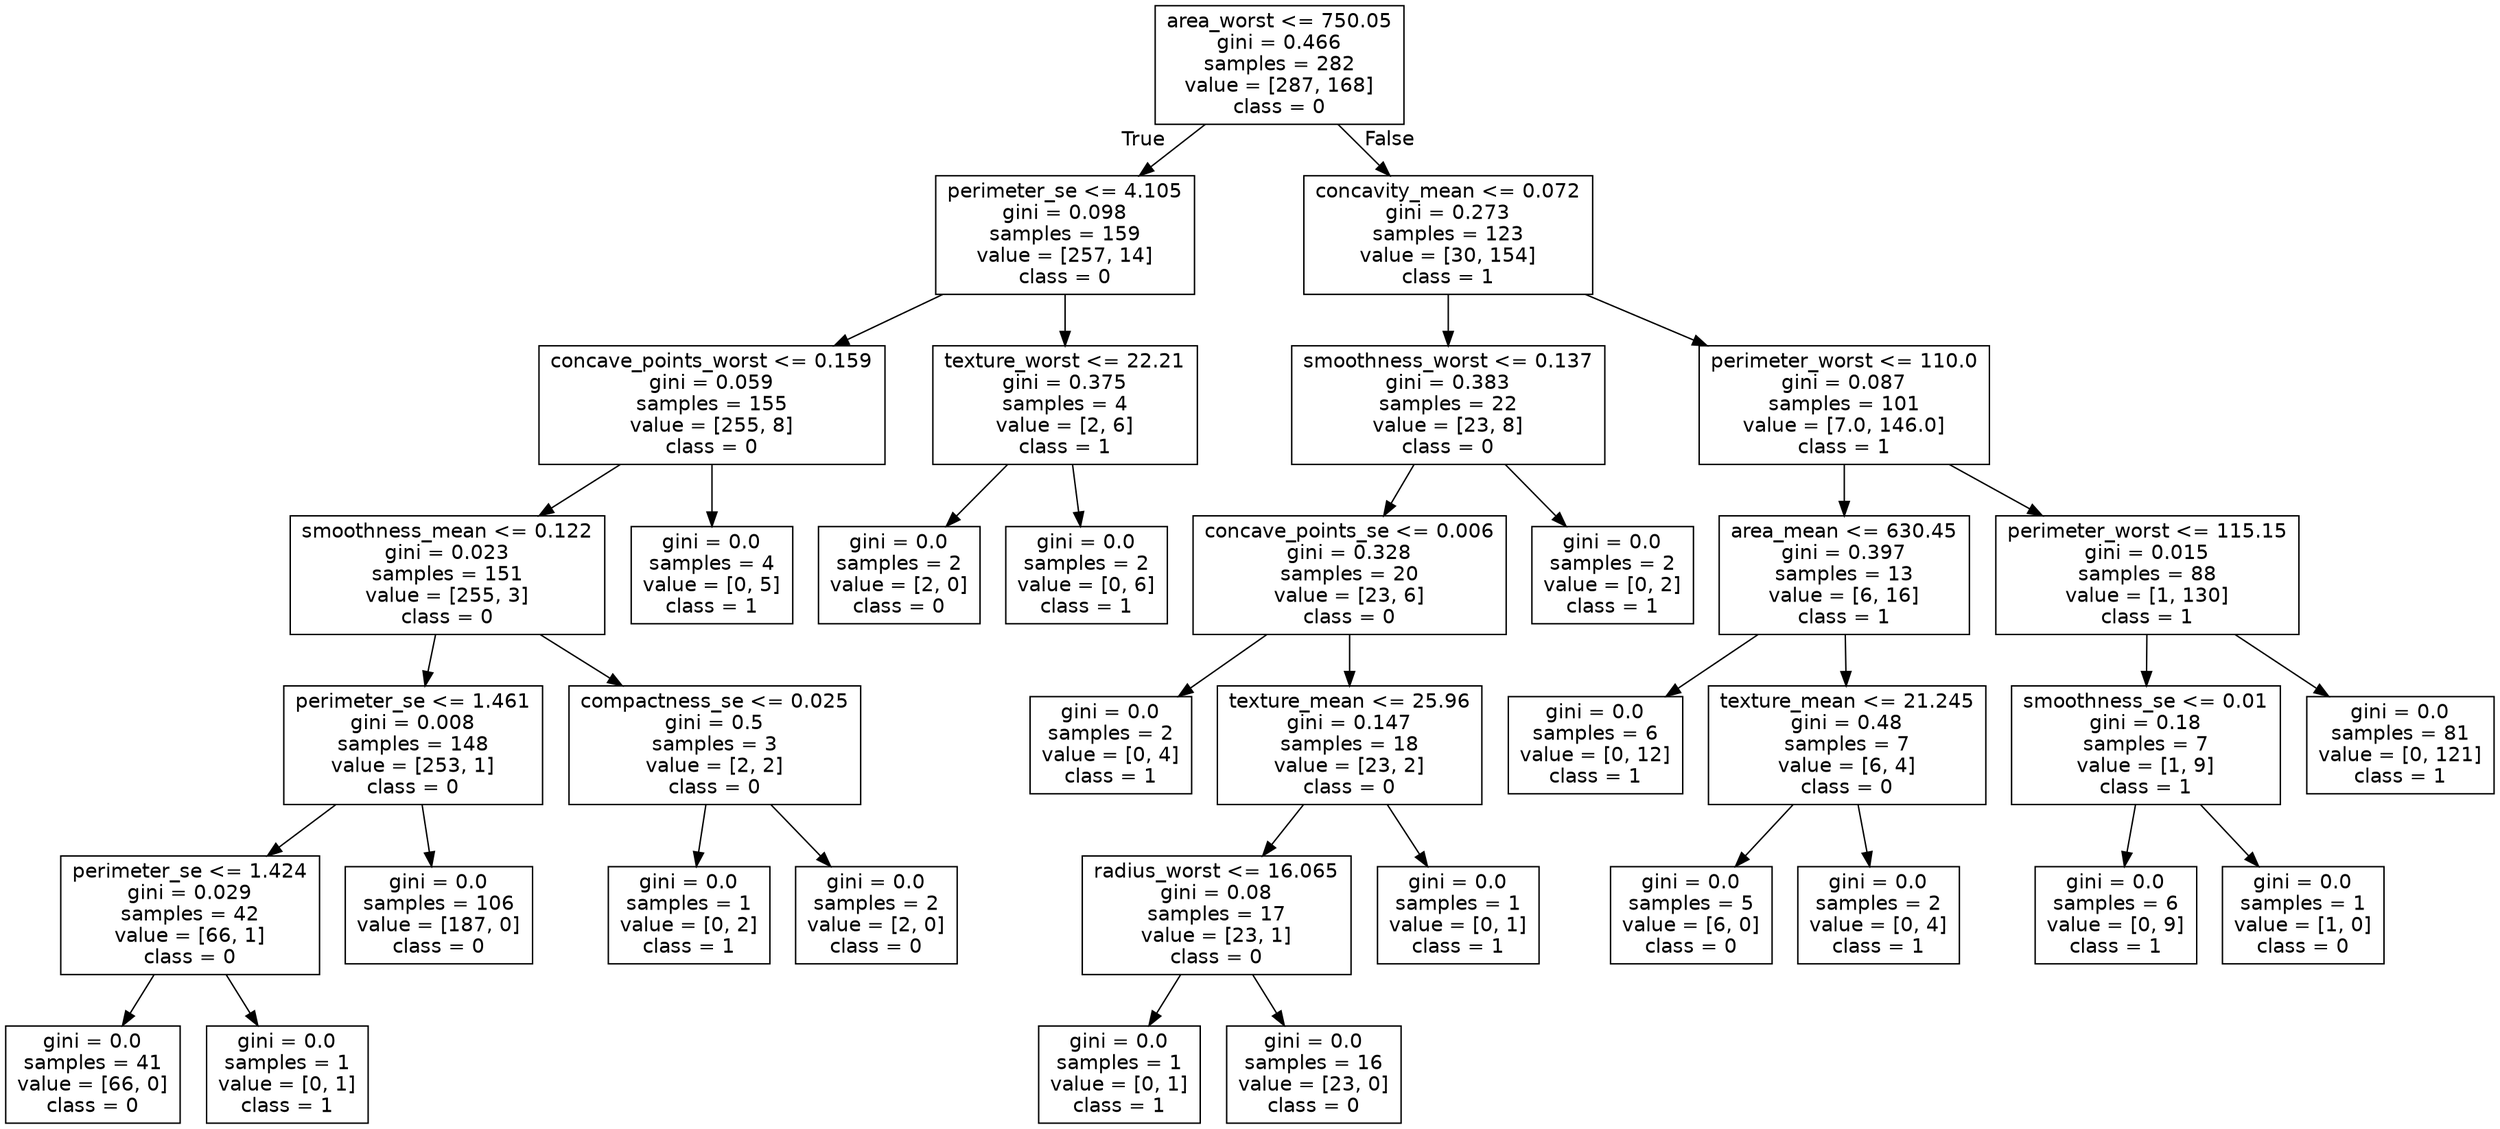 digraph Tree {
node [shape=box, fontname="helvetica"] ;
edge [fontname="helvetica"] ;
0 [label="area_worst <= 750.05\ngini = 0.466\nsamples = 282\nvalue = [287, 168]\nclass = 0"] ;
1 [label="perimeter_se <= 4.105\ngini = 0.098\nsamples = 159\nvalue = [257, 14]\nclass = 0"] ;
0 -> 1 [labeldistance=2.5, labelangle=45, headlabel="True"] ;
2 [label="concave_points_worst <= 0.159\ngini = 0.059\nsamples = 155\nvalue = [255, 8]\nclass = 0"] ;
1 -> 2 ;
3 [label="smoothness_mean <= 0.122\ngini = 0.023\nsamples = 151\nvalue = [255, 3]\nclass = 0"] ;
2 -> 3 ;
4 [label="perimeter_se <= 1.461\ngini = 0.008\nsamples = 148\nvalue = [253, 1]\nclass = 0"] ;
3 -> 4 ;
5 [label="perimeter_se <= 1.424\ngini = 0.029\nsamples = 42\nvalue = [66, 1]\nclass = 0"] ;
4 -> 5 ;
6 [label="gini = 0.0\nsamples = 41\nvalue = [66, 0]\nclass = 0"] ;
5 -> 6 ;
7 [label="gini = 0.0\nsamples = 1\nvalue = [0, 1]\nclass = 1"] ;
5 -> 7 ;
8 [label="gini = 0.0\nsamples = 106\nvalue = [187, 0]\nclass = 0"] ;
4 -> 8 ;
9 [label="compactness_se <= 0.025\ngini = 0.5\nsamples = 3\nvalue = [2, 2]\nclass = 0"] ;
3 -> 9 ;
10 [label="gini = 0.0\nsamples = 1\nvalue = [0, 2]\nclass = 1"] ;
9 -> 10 ;
11 [label="gini = 0.0\nsamples = 2\nvalue = [2, 0]\nclass = 0"] ;
9 -> 11 ;
12 [label="gini = 0.0\nsamples = 4\nvalue = [0, 5]\nclass = 1"] ;
2 -> 12 ;
13 [label="texture_worst <= 22.21\ngini = 0.375\nsamples = 4\nvalue = [2, 6]\nclass = 1"] ;
1 -> 13 ;
14 [label="gini = 0.0\nsamples = 2\nvalue = [2, 0]\nclass = 0"] ;
13 -> 14 ;
15 [label="gini = 0.0\nsamples = 2\nvalue = [0, 6]\nclass = 1"] ;
13 -> 15 ;
16 [label="concavity_mean <= 0.072\ngini = 0.273\nsamples = 123\nvalue = [30, 154]\nclass = 1"] ;
0 -> 16 [labeldistance=2.5, labelangle=-45, headlabel="False"] ;
17 [label="smoothness_worst <= 0.137\ngini = 0.383\nsamples = 22\nvalue = [23, 8]\nclass = 0"] ;
16 -> 17 ;
18 [label="concave_points_se <= 0.006\ngini = 0.328\nsamples = 20\nvalue = [23, 6]\nclass = 0"] ;
17 -> 18 ;
19 [label="gini = 0.0\nsamples = 2\nvalue = [0, 4]\nclass = 1"] ;
18 -> 19 ;
20 [label="texture_mean <= 25.96\ngini = 0.147\nsamples = 18\nvalue = [23, 2]\nclass = 0"] ;
18 -> 20 ;
21 [label="radius_worst <= 16.065\ngini = 0.08\nsamples = 17\nvalue = [23, 1]\nclass = 0"] ;
20 -> 21 ;
22 [label="gini = 0.0\nsamples = 1\nvalue = [0, 1]\nclass = 1"] ;
21 -> 22 ;
23 [label="gini = 0.0\nsamples = 16\nvalue = [23, 0]\nclass = 0"] ;
21 -> 23 ;
24 [label="gini = 0.0\nsamples = 1\nvalue = [0, 1]\nclass = 1"] ;
20 -> 24 ;
25 [label="gini = 0.0\nsamples = 2\nvalue = [0, 2]\nclass = 1"] ;
17 -> 25 ;
26 [label="perimeter_worst <= 110.0\ngini = 0.087\nsamples = 101\nvalue = [7.0, 146.0]\nclass = 1"] ;
16 -> 26 ;
27 [label="area_mean <= 630.45\ngini = 0.397\nsamples = 13\nvalue = [6, 16]\nclass = 1"] ;
26 -> 27 ;
28 [label="gini = 0.0\nsamples = 6\nvalue = [0, 12]\nclass = 1"] ;
27 -> 28 ;
29 [label="texture_mean <= 21.245\ngini = 0.48\nsamples = 7\nvalue = [6, 4]\nclass = 0"] ;
27 -> 29 ;
30 [label="gini = 0.0\nsamples = 5\nvalue = [6, 0]\nclass = 0"] ;
29 -> 30 ;
31 [label="gini = 0.0\nsamples = 2\nvalue = [0, 4]\nclass = 1"] ;
29 -> 31 ;
32 [label="perimeter_worst <= 115.15\ngini = 0.015\nsamples = 88\nvalue = [1, 130]\nclass = 1"] ;
26 -> 32 ;
33 [label="smoothness_se <= 0.01\ngini = 0.18\nsamples = 7\nvalue = [1, 9]\nclass = 1"] ;
32 -> 33 ;
34 [label="gini = 0.0\nsamples = 6\nvalue = [0, 9]\nclass = 1"] ;
33 -> 34 ;
35 [label="gini = 0.0\nsamples = 1\nvalue = [1, 0]\nclass = 0"] ;
33 -> 35 ;
36 [label="gini = 0.0\nsamples = 81\nvalue = [0, 121]\nclass = 1"] ;
32 -> 36 ;
}